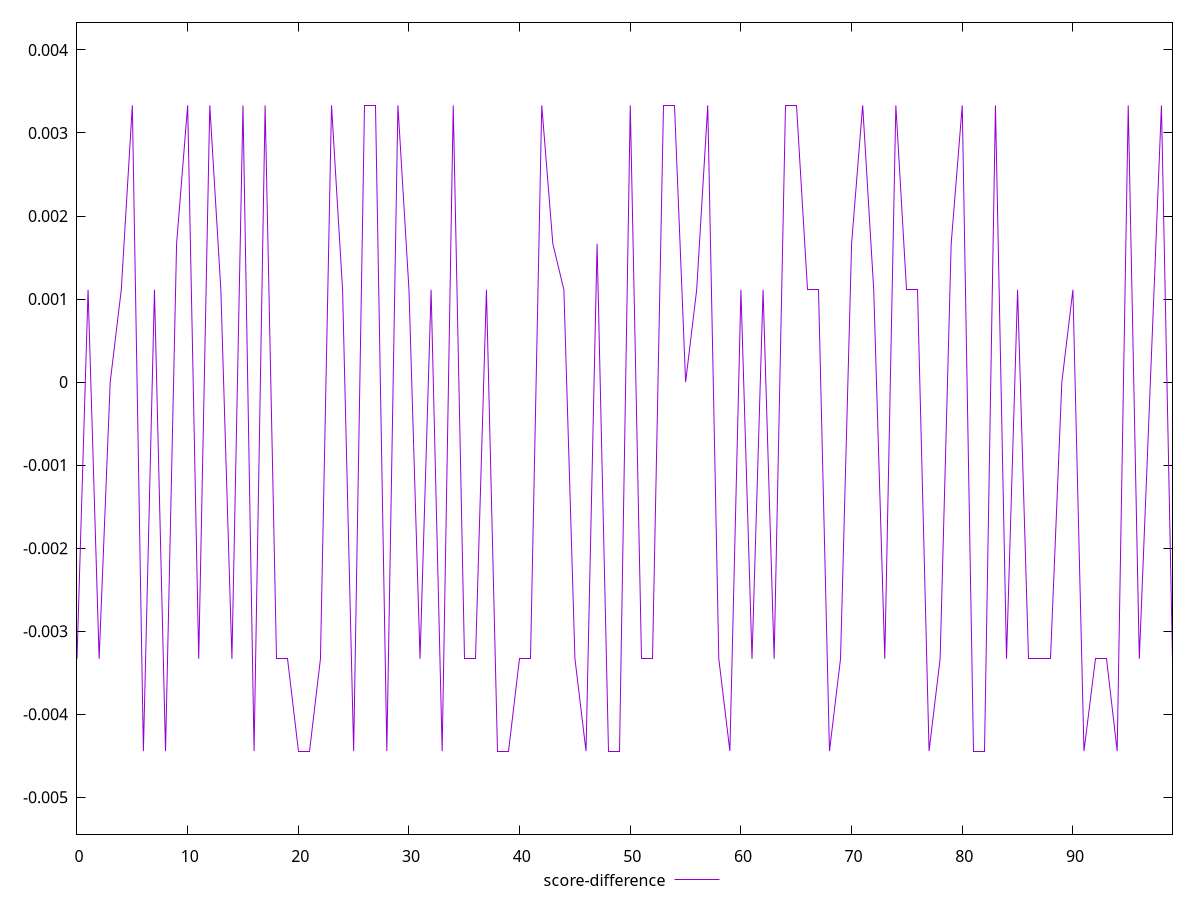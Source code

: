 reset

$scoreDifference <<EOF
0 -0.0033333333333332993
1 0.0011111111111110628
2 -0.0033333333333332993
3 0
4 0.0011111111111110628
5 0.0033333333333332993
6 -0.004444444444444473
7 0.0011111111111110628
8 -0.004444444444444473
9 0.0016666666666665941
10 0.0033333333333332993
11 -0.0033333333333332993
12 0.0033333333333332993
13 0.0011111111111110628
14 -0.0033333333333332993
15 0.0033333333333332993
16 -0.004444444444444473
17 0.0033333333333332993
18 -0.0033333333333332993
19 -0.0033333333333332993
20 -0.004444444444444473
21 -0.004444444444444473
22 -0.0033333333333332993
23 0.0033333333333332993
24 0.0011111111111110628
25 -0.004444444444444473
26 0.0033333333333332993
27 0.0033333333333332993
28 -0.004444444444444473
29 0.0033333333333332993
30 0.0011111111111110628
31 -0.0033333333333332993
32 0.0011111111111110628
33 -0.004444444444444473
34 0.0033333333333332993
35 -0.0033333333333332993
36 -0.0033333333333332993
37 0.0011111111111110628
38 -0.004444444444444473
39 -0.004444444444444473
40 -0.0033333333333332993
41 -0.0033333333333332993
42 0.0033333333333332993
43 0.0016666666666665941
44 0.0011111111111110628
45 -0.0033333333333332993
46 -0.004444444444444473
47 0.0016666666666665941
48 -0.004444444444444473
49 -0.004444444444444473
50 0.0033333333333332993
51 -0.0033333333333332993
52 -0.0033333333333332993
53 0.0033333333333332993
54 0.0033333333333332993
55 0
56 0.0011111111111110628
57 0.0033333333333332993
58 -0.0033333333333332993
59 -0.004444444444444473
60 0.0011111111111110628
61 -0.0033333333333332993
62 0.0011111111111110628
63 -0.0033333333333332993
64 0.0033333333333332993
65 0.0033333333333332993
66 0.0011111111111110628
67 0.0011111111111110628
68 -0.004444444444444473
69 -0.0033333333333332993
70 0.0016666666666665941
71 0.0033333333333332993
72 0.0011111111111110628
73 -0.0033333333333332993
74 0.0033333333333332993
75 0.0011111111111110628
76 0.0011111111111110628
77 -0.004444444444444473
78 -0.0033333333333332993
79 0.0016666666666665941
80 0.0033333333333332993
81 -0.004444444444444473
82 -0.004444444444444473
83 0.0033333333333332993
84 -0.0033333333333332993
85 0.0011111111111110628
86 -0.0033333333333332993
87 -0.0033333333333332993
88 -0.0033333333333332993
89 0
90 0.0011111111111110628
91 -0.004444444444444473
92 -0.0033333333333332993
93 -0.0033333333333332993
94 -0.004444444444444473
95 0.0033333333333332993
96 -0.0033333333333332993
97 0
98 0.0033333333333332993
99 -0.0033333333333332993
EOF

set key outside below
set xrange [0:99]
set yrange [-0.005444444444444473:0.004333333333333299]
set trange [-0.005444444444444473:0.004333333333333299]
set terminal svg size 640, 500 enhanced background rgb 'white'
set output "report_00008_2021-01-22T20:58:29.167/uses-http2/samples/pages+cached+noexternal+noimg/score-difference/values.svg"

plot $scoreDifference title "score-difference" with line

reset
